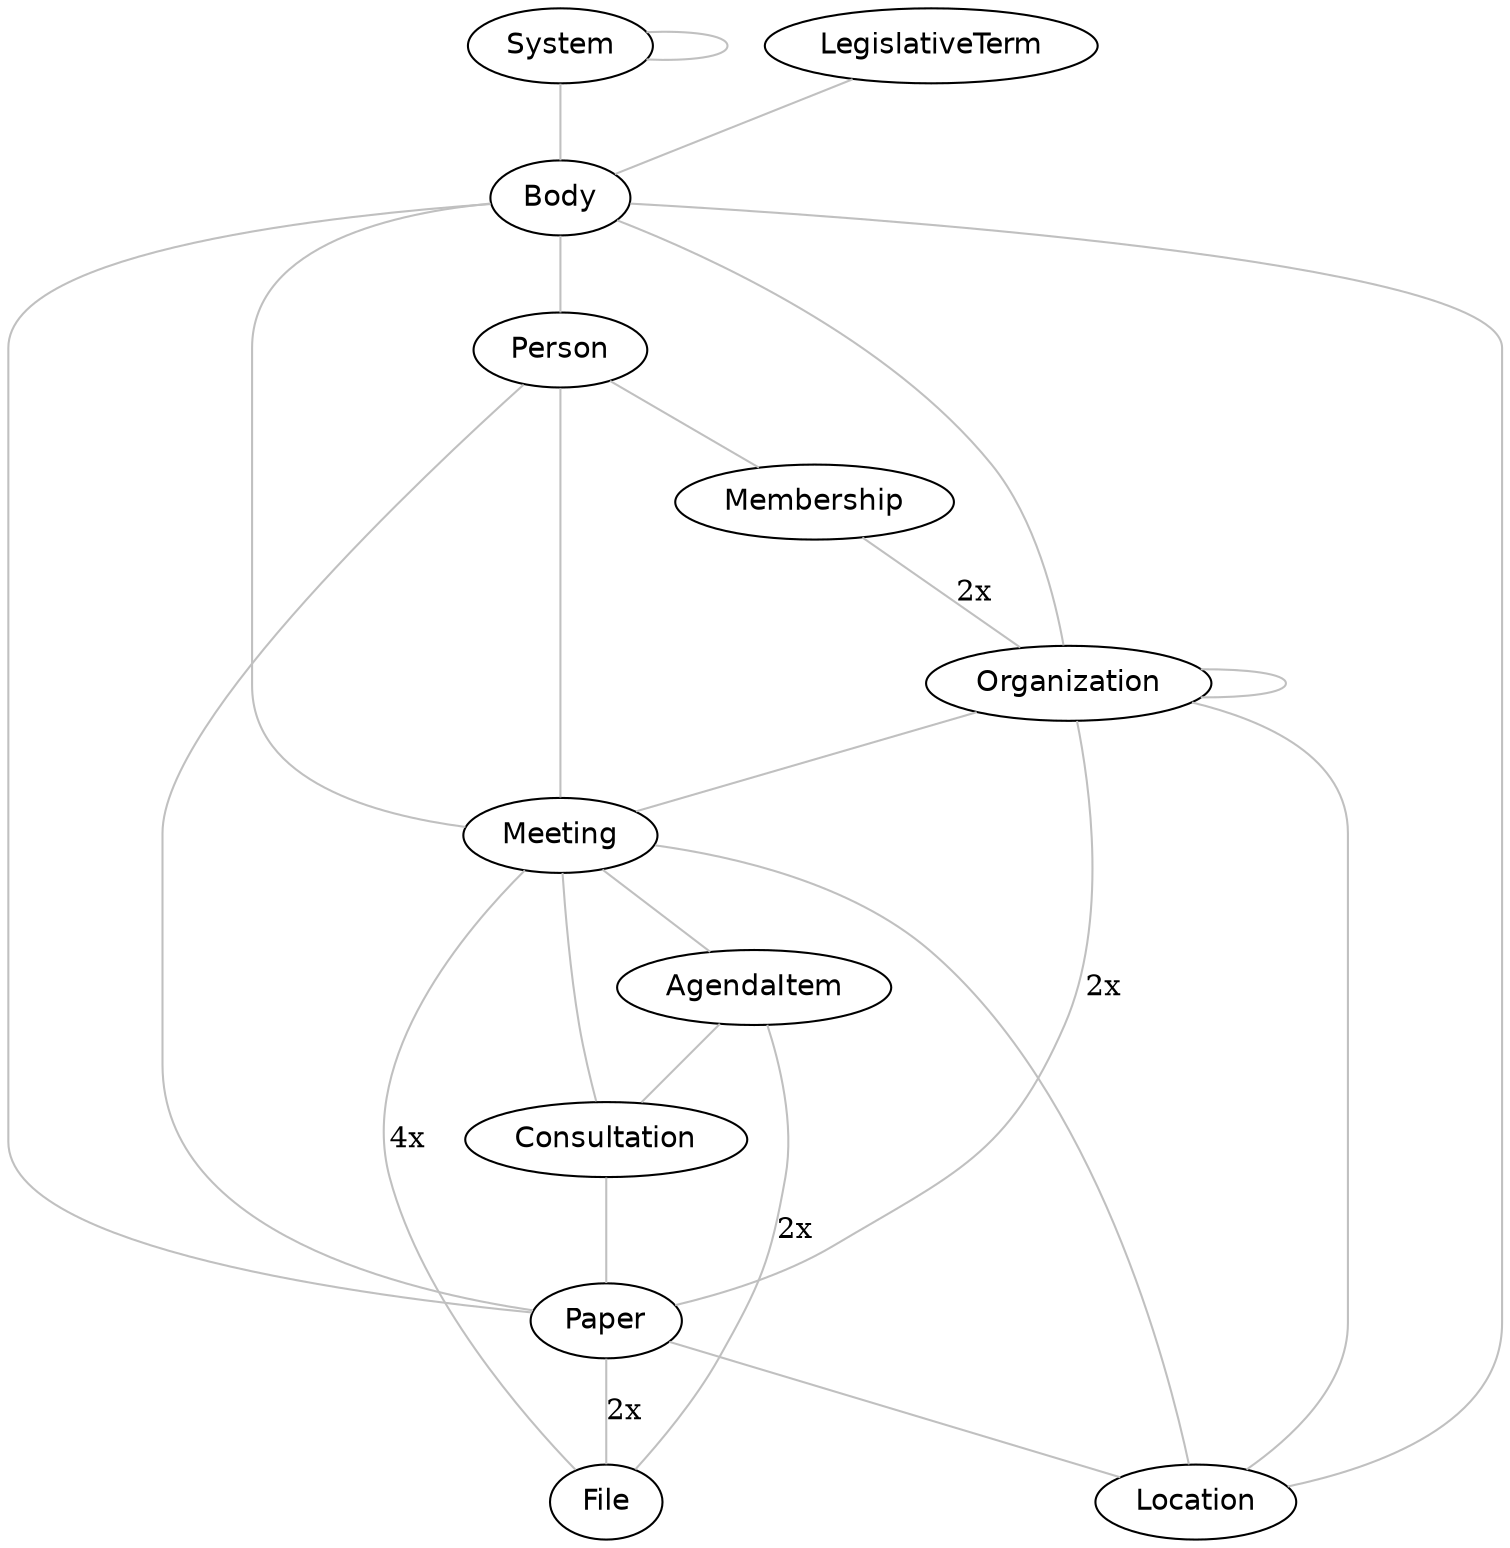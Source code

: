 graph distributed {
  graph [nodesep=0.5, dpi=300]
  node [fontname="Helvetica"]
  edge [color="Gray"]
  System -- System;
  System -- Body;
  Body -- LegislativeTerm [constraint=false];
  Body -- Meeting;
  Body -- Organization;
  Body -- Person;
  Body -- Location;
  Body -- Paper;
  Person -- Membership;
  Person -- Paper;
  Person -- Meeting;
  Membership -- Organization[label="2x"];
  Organization -- Organization;
  Organization -- Meeting;
  Organization -- Location;
  Organization -- Paper[label="2x"];
  Meeting -- Consultation;
  Meeting -- AgendaItem;
  Meeting -- Location;
  Meeting -- File[label="4x"];
  AgendaItem -- Consultation;
  AgendaItem -- File[label="2x"];
  Consultation -- Paper;
  Paper -- Location;
  Paper -- File[label="2x"];
}